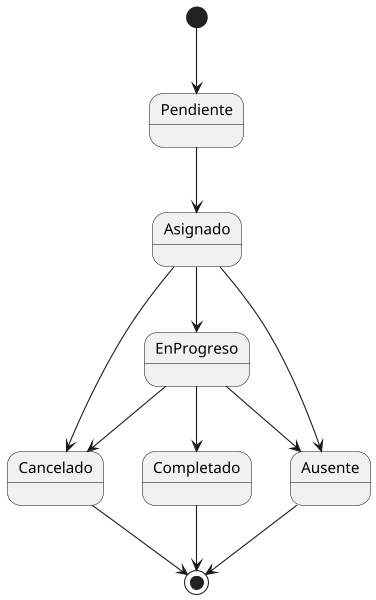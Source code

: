 @startuml
scale 800x600

[*] --> Pendiente
Pendiente --> Asignado
Asignado --> EnProgreso
EnProgreso --> Completado
Completado --> [*]
Asignado --> Cancelado
EnProgreso --> Cancelado
Cancelado --> [*]
Asignado --> Ausente
EnProgreso --> Ausente
Ausente --> [*]

@enduml